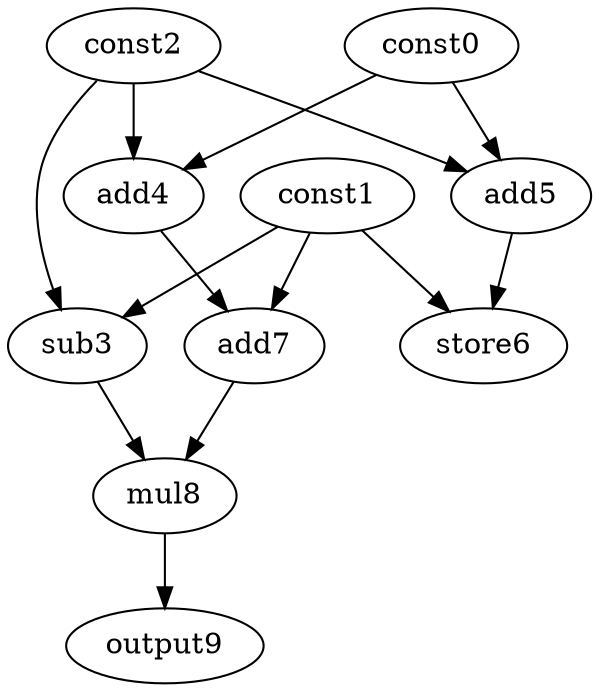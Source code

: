 digraph G { 
const0[opcode=const]; 
const1[opcode=const]; 
const2[opcode=const]; 
sub3[opcode=sub]; 
add4[opcode=add]; 
add5[opcode=add]; 
store6[opcode=store]; 
add7[opcode=add]; 
mul8[opcode=mul]; 
output9[opcode=output]; 
const1->sub3[operand=0];
const2->sub3[operand=1];
const0->add4[operand=0];
const2->add4[operand=1];
const0->add5[operand=0];
const2->add5[operand=1];
const1->store6[operand=0];
add5->store6[operand=1];
const1->add7[operand=0];
add4->add7[operand=1];
add7->mul8[operand=0];
sub3->mul8[operand=1];
mul8->output9[operand=0];
}
